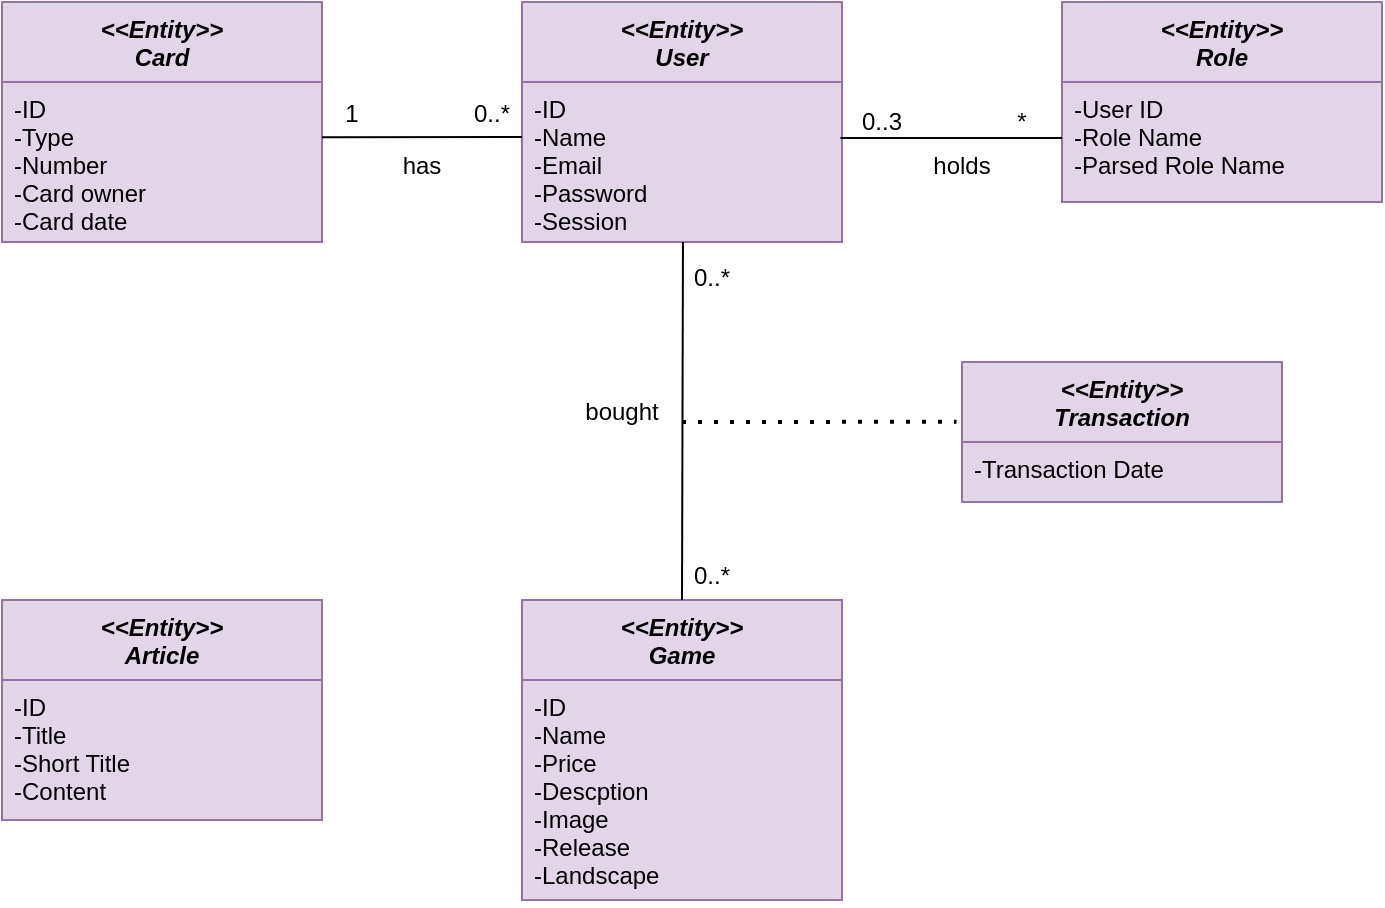 <mxfile version="15.7.3"><diagram id="C5RBs43oDa-KdzZeNtuy" name="Page-1"><mxGraphModel dx="2473" dy="860" grid="1" gridSize="10" guides="1" tooltips="1" connect="1" arrows="1" fold="1" page="1" pageScale="1" pageWidth="827" pageHeight="1169" math="0" shadow="0"><root><mxCell id="WIyWlLk6GJQsqaUBKTNV-0"/><mxCell id="WIyWlLk6GJQsqaUBKTNV-1" parent="WIyWlLk6GJQsqaUBKTNV-0"/><mxCell id="7NHLYX4dpKoqmwseu_7M-91" value="&lt;&lt;Entity&gt;&gt;&#xA;Game&#xA;" style="swimlane;fontStyle=3;align=center;verticalAlign=top;childLayout=stackLayout;horizontal=1;startSize=40;horizontalStack=0;resizeParent=1;resizeLast=0;collapsible=1;marginBottom=0;rounded=0;shadow=0;strokeWidth=1;fontSize=12;fillColor=#e1d5e7;strokeColor=#9673a6;" parent="WIyWlLk6GJQsqaUBKTNV-1" vertex="1"><mxGeometry x="-480" y="1019" width="160" height="150" as="geometry"><mxRectangle x="230" y="140" width="160" height="26" as="alternateBounds"/></mxGeometry></mxCell><mxCell id="7NHLYX4dpKoqmwseu_7M-92" value="-ID&#xA;-Name&#xA;-Price&#xA;-Descption&#xA;-Image&#xA;-Release&#xA;-Landscape&#xA;&#xA;&#xA;&#xA;" style="text;align=left;verticalAlign=top;spacingLeft=4;spacingRight=4;overflow=hidden;rotatable=0;points=[[0,0.5],[1,0.5]];portConstraint=eastwest;fillColor=#e1d5e7;strokeColor=#9673a6;" parent="7NHLYX4dpKoqmwseu_7M-91" vertex="1"><mxGeometry y="40" width="160" height="110" as="geometry"/></mxCell><mxCell id="7NHLYX4dpKoqmwseu_7M-97" value="&lt;&lt;Entity&gt;&gt;&#xA;Card&#xA;" style="swimlane;fontStyle=3;align=center;verticalAlign=top;childLayout=stackLayout;horizontal=1;startSize=40;horizontalStack=0;resizeParent=1;resizeLast=0;collapsible=1;marginBottom=0;rounded=0;shadow=0;strokeWidth=1;fontSize=12;fillColor=#e1d5e7;strokeColor=#9673a6;" parent="WIyWlLk6GJQsqaUBKTNV-1" vertex="1"><mxGeometry x="-740" y="720" width="160" height="120" as="geometry"><mxRectangle x="230" y="140" width="160" height="26" as="alternateBounds"/></mxGeometry></mxCell><mxCell id="7NHLYX4dpKoqmwseu_7M-98" value="-ID&#xA;-Type&#xA;-Number&#xA;-Card owner&#xA;-Card date&#xA;&#xA;&#xA;" style="text;align=left;verticalAlign=top;spacingLeft=4;spacingRight=4;overflow=hidden;rotatable=0;points=[[0,0.5],[1,0.5]];portConstraint=eastwest;fillColor=#e1d5e7;strokeColor=#9673a6;" parent="7NHLYX4dpKoqmwseu_7M-97" vertex="1"><mxGeometry y="40" width="160" height="80" as="geometry"/></mxCell><mxCell id="7NHLYX4dpKoqmwseu_7M-99" value="&lt;&lt;Entity&gt;&gt;&#xA;Role&#xA;&#xA;" style="swimlane;fontStyle=3;align=center;verticalAlign=top;childLayout=stackLayout;horizontal=1;startSize=40;horizontalStack=0;resizeParent=1;resizeLast=0;collapsible=1;marginBottom=0;rounded=0;shadow=0;strokeWidth=1;fontSize=12;fillColor=#e1d5e7;strokeColor=#9673a6;" parent="WIyWlLk6GJQsqaUBKTNV-1" vertex="1"><mxGeometry x="-210" y="720" width="160" height="100" as="geometry"><mxRectangle x="230" y="140" width="160" height="26" as="alternateBounds"/></mxGeometry></mxCell><mxCell id="7NHLYX4dpKoqmwseu_7M-100" value="-User ID&#xA;-Role Name&#xA;-Parsed Role Name&#xA;&#xA;&#xA;" style="text;align=left;verticalAlign=top;spacingLeft=4;spacingRight=4;overflow=hidden;rotatable=0;points=[[0,0.5],[1,0.5]];portConstraint=eastwest;fillColor=#e1d5e7;strokeColor=#9673a6;" parent="7NHLYX4dpKoqmwseu_7M-99" vertex="1"><mxGeometry y="40" width="160" height="60" as="geometry"/></mxCell><mxCell id="7NHLYX4dpKoqmwseu_7M-101" value="&lt;&lt;Entity&gt;&gt;&#xA;Article&#xA;" style="swimlane;fontStyle=3;align=center;verticalAlign=top;childLayout=stackLayout;horizontal=1;startSize=40;horizontalStack=0;resizeParent=1;resizeLast=0;collapsible=1;marginBottom=0;rounded=0;shadow=0;strokeWidth=1;fontSize=12;fillColor=#e1d5e7;strokeColor=#9673a6;" parent="WIyWlLk6GJQsqaUBKTNV-1" vertex="1"><mxGeometry x="-740" y="1019" width="160" height="110" as="geometry"><mxRectangle x="230" y="140" width="160" height="26" as="alternateBounds"/></mxGeometry></mxCell><mxCell id="7NHLYX4dpKoqmwseu_7M-102" value="-ID&#xA;-Title&#xA;-Short Title&#xA;-Content&#xA;" style="text;align=left;verticalAlign=top;spacingLeft=4;spacingRight=4;overflow=hidden;rotatable=0;points=[[0,0.5],[1,0.5]];portConstraint=eastwest;fillColor=#e1d5e7;strokeColor=#9673a6;" parent="7NHLYX4dpKoqmwseu_7M-101" vertex="1"><mxGeometry y="40" width="160" height="70" as="geometry"/></mxCell><mxCell id="7NHLYX4dpKoqmwseu_7M-103" value="&lt;&lt;Entity&gt;&gt;&#xA;User&#xA;" style="swimlane;fontStyle=3;align=center;verticalAlign=top;childLayout=stackLayout;horizontal=1;startSize=40;horizontalStack=0;resizeParent=1;resizeLast=0;collapsible=1;marginBottom=0;rounded=0;shadow=0;strokeWidth=1;fontSize=12;fillColor=#e1d5e7;strokeColor=#9673a6;" parent="WIyWlLk6GJQsqaUBKTNV-1" vertex="1"><mxGeometry x="-480" y="720" width="160" height="120" as="geometry"><mxRectangle x="230" y="140" width="160" height="26" as="alternateBounds"/></mxGeometry></mxCell><mxCell id="7NHLYX4dpKoqmwseu_7M-104" value="-ID&#xA;-Name&#xA;-Email&#xA;-Password&#xA;-Session&#xA;&#xA;&#xA;" style="text;align=left;verticalAlign=top;spacingLeft=4;spacingRight=4;overflow=hidden;rotatable=0;points=[[0,0.5],[1,0.5]];portConstraint=eastwest;fillColor=#e1d5e7;strokeColor=#9673a6;" parent="7NHLYX4dpKoqmwseu_7M-103" vertex="1"><mxGeometry y="40" width="160" height="80" as="geometry"/></mxCell><mxCell id="7NHLYX4dpKoqmwseu_7M-108" value="&lt;&lt;Entity&gt;&gt;&#xA;Transaction&#xA;" style="swimlane;fontStyle=3;align=center;verticalAlign=top;childLayout=stackLayout;horizontal=1;startSize=40;horizontalStack=0;resizeParent=1;resizeLast=0;collapsible=1;marginBottom=0;rounded=0;shadow=0;strokeWidth=1;fontSize=12;fillColor=#e1d5e7;strokeColor=#9673a6;" parent="WIyWlLk6GJQsqaUBKTNV-1" vertex="1"><mxGeometry x="-260" y="900" width="160" height="70" as="geometry"><mxRectangle x="230" y="140" width="160" height="26" as="alternateBounds"/></mxGeometry></mxCell><mxCell id="7NHLYX4dpKoqmwseu_7M-109" value="-Transaction Date" style="text;align=left;verticalAlign=top;spacingLeft=4;spacingRight=4;overflow=hidden;rotatable=0;points=[[0,0.5],[1,0.5]];portConstraint=eastwest;fillColor=#e1d5e7;strokeColor=#9673a6;" parent="7NHLYX4dpKoqmwseu_7M-108" vertex="1"><mxGeometry y="40" width="160" height="30" as="geometry"/></mxCell><mxCell id="7NHLYX4dpKoqmwseu_7M-111" value="" style="endArrow=none;html=1;rounded=0;fontSize=12;entryX=0;entryY=0.344;entryDx=0;entryDy=0;exitX=1;exitY=0.345;exitDx=0;exitDy=0;exitPerimeter=0;entryPerimeter=0;" parent="WIyWlLk6GJQsqaUBKTNV-1" source="7NHLYX4dpKoqmwseu_7M-98" target="7NHLYX4dpKoqmwseu_7M-104" edge="1"><mxGeometry width="50" height="50" relative="1" as="geometry"><mxPoint x="-580" y="787" as="sourcePoint"/><mxPoint x="-496" y="787.5" as="targetPoint"/></mxGeometry></mxCell><mxCell id="7NHLYX4dpKoqmwseu_7M-112" value="0..*" style="text;html=1;strokeColor=none;fillColor=none;align=center;verticalAlign=middle;whiteSpace=wrap;rounded=0;fontSize=12;" parent="WIyWlLk6GJQsqaUBKTNV-1" vertex="1"><mxGeometry x="-510" y="772.75" width="30" height="7.25" as="geometry"/></mxCell><mxCell id="7NHLYX4dpKoqmwseu_7M-113" value="has" style="text;html=1;strokeColor=none;fillColor=none;align=center;verticalAlign=middle;whiteSpace=wrap;rounded=0;fontSize=12;" parent="WIyWlLk6GJQsqaUBKTNV-1" vertex="1"><mxGeometry x="-560" y="787.25" width="60" height="30" as="geometry"/></mxCell><mxCell id="7NHLYX4dpKoqmwseu_7M-116" value="" style="endArrow=none;html=1;rounded=0;fontSize=12;exitX=0.995;exitY=0.35;exitDx=0;exitDy=0;exitPerimeter=0;" parent="WIyWlLk6GJQsqaUBKTNV-1" source="7NHLYX4dpKoqmwseu_7M-104" edge="1"><mxGeometry width="50" height="50" relative="1" as="geometry"><mxPoint x="-290" y="800" as="sourcePoint"/><mxPoint x="-210" y="788" as="targetPoint"/></mxGeometry></mxCell><mxCell id="7NHLYX4dpKoqmwseu_7M-117" value="0..3" style="text;html=1;strokeColor=none;fillColor=none;align=center;verticalAlign=middle;whiteSpace=wrap;rounded=0;fontSize=12;" parent="WIyWlLk6GJQsqaUBKTNV-1" vertex="1"><mxGeometry x="-330" y="765" width="60" height="30" as="geometry"/></mxCell><mxCell id="7NHLYX4dpKoqmwseu_7M-118" value="*" style="text;html=1;strokeColor=none;fillColor=none;align=center;verticalAlign=middle;whiteSpace=wrap;rounded=0;fontSize=12;" parent="WIyWlLk6GJQsqaUBKTNV-1" vertex="1"><mxGeometry x="-260" y="765" width="60" height="30" as="geometry"/></mxCell><mxCell id="7NHLYX4dpKoqmwseu_7M-120" value="holds" style="text;html=1;strokeColor=none;fillColor=none;align=center;verticalAlign=middle;whiteSpace=wrap;rounded=0;fontSize=12;" parent="WIyWlLk6GJQsqaUBKTNV-1" vertex="1"><mxGeometry x="-290" y="787.25" width="60" height="30" as="geometry"/></mxCell><mxCell id="7NHLYX4dpKoqmwseu_7M-121" value="" style="endArrow=none;html=1;rounded=0;fontSize=12;entryX=0.503;entryY=0.981;entryDx=0;entryDy=0;entryPerimeter=0;exitX=0.5;exitY=0;exitDx=0;exitDy=0;" parent="WIyWlLk6GJQsqaUBKTNV-1" source="7NHLYX4dpKoqmwseu_7M-91" edge="1"><mxGeometry width="50" height="50" relative="1" as="geometry"><mxPoint x="-400" y="970.49" as="sourcePoint"/><mxPoint x="-399.52" y="839.996" as="targetPoint"/></mxGeometry></mxCell><mxCell id="7NHLYX4dpKoqmwseu_7M-122" value="" style="endArrow=none;dashed=1;html=1;dashPattern=1 3;strokeWidth=2;rounded=0;fontSize=12;entryX=-0.017;entryY=0.427;entryDx=0;entryDy=0;entryPerimeter=0;" parent="WIyWlLk6GJQsqaUBKTNV-1" target="7NHLYX4dpKoqmwseu_7M-108" edge="1"><mxGeometry width="50" height="50" relative="1" as="geometry"><mxPoint x="-400" y="930" as="sourcePoint"/><mxPoint x="-296.0" y="930" as="targetPoint"/></mxGeometry></mxCell><mxCell id="7NHLYX4dpKoqmwseu_7M-123" value="0..*" style="text;html=1;strokeColor=none;fillColor=none;align=center;verticalAlign=middle;whiteSpace=wrap;rounded=0;fontSize=12;" parent="WIyWlLk6GJQsqaUBKTNV-1" vertex="1"><mxGeometry x="-400" y="850.49" width="30" height="14.5" as="geometry"/></mxCell><mxCell id="7NHLYX4dpKoqmwseu_7M-124" value="0..*" style="text;html=1;strokeColor=none;fillColor=none;align=center;verticalAlign=middle;whiteSpace=wrap;rounded=0;fontSize=12;" parent="WIyWlLk6GJQsqaUBKTNV-1" vertex="1"><mxGeometry x="-400" y="1000" width="30" height="14.5" as="geometry"/></mxCell><mxCell id="7NHLYX4dpKoqmwseu_7M-125" value="bought" style="text;html=1;strokeColor=none;fillColor=none;align=center;verticalAlign=middle;whiteSpace=wrap;rounded=0;fontSize=12;" parent="WIyWlLk6GJQsqaUBKTNV-1" vertex="1"><mxGeometry x="-460" y="910" width="60" height="30" as="geometry"/></mxCell><mxCell id="ZKN7M3_sOgBgHHC0_x0p-0" value="1" style="text;html=1;strokeColor=none;fillColor=none;align=center;verticalAlign=middle;whiteSpace=wrap;rounded=0;fontSize=12;" parent="WIyWlLk6GJQsqaUBKTNV-1" vertex="1"><mxGeometry x="-580" y="772.75" width="30" height="7.25" as="geometry"/></mxCell></root></mxGraphModel></diagram></mxfile>